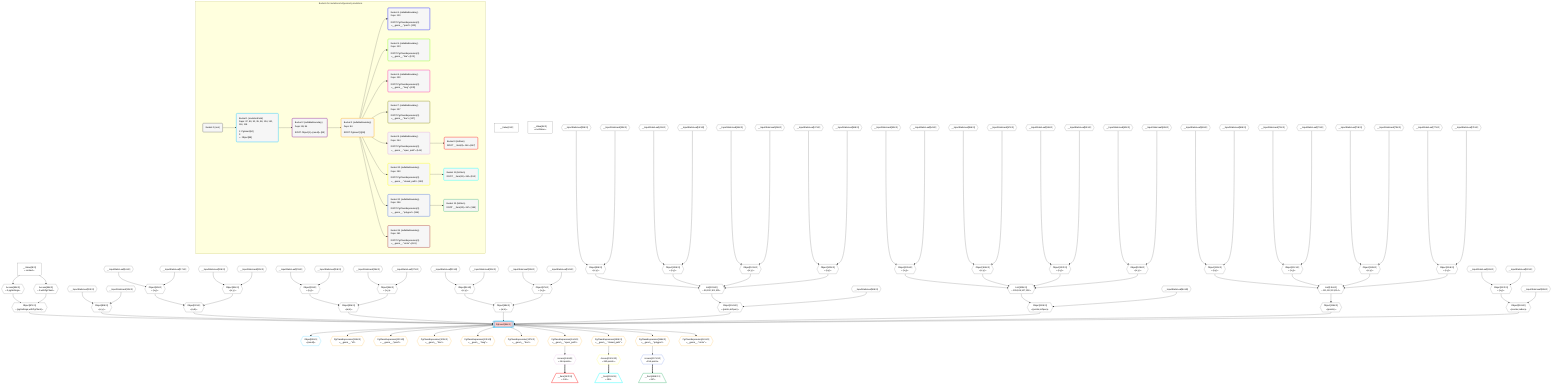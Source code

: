 %%{init: {'themeVariables': { 'fontSize': '12px'}}}%%
graph TD
    classDef path fill:#eee,stroke:#000,color:#000
    classDef plan fill:#fff,stroke-width:1px,color:#000
    classDef itemplan fill:#fff,stroke-width:2px,color:#000
    classDef unbatchedplan fill:#dff,stroke-width:1px,color:#000
    classDef sideeffectplan fill:#fcc,stroke-width:2px,color:#000
    classDef bucket fill:#f6f6f6,color:#000,stroke-width:2px,text-align:left


    %% define steps
    __Value0["__Value[0∈0]"]:::plan
    __Value3["__Value[3∈0]<br />ᐸcontextᐳ"]:::plan
    __Value5["__Value[5∈0]<br />ᐸrootValueᐳ"]:::plan
    __InputStaticLeaf12{{"__InputStaticLeaf[12∈0]"}}:::plan
    __InputStaticLeaf13{{"__InputStaticLeaf[13∈0]"}}:::plan
    __InputStaticLeaf16{{"__InputStaticLeaf[16∈0]"}}:::plan
    __InputStaticLeaf17{{"__InputStaticLeaf[17∈0]"}}:::plan
    __InputStaticLeaf19{{"__InputStaticLeaf[19∈0]"}}:::plan
    __InputStaticLeaf20{{"__InputStaticLeaf[20∈0]"}}:::plan
    __InputStaticLeaf23{{"__InputStaticLeaf[23∈0]"}}:::plan
    __InputStaticLeaf24{{"__InputStaticLeaf[24∈0]"}}:::plan
    __InputStaticLeaf26{{"__InputStaticLeaf[26∈0]"}}:::plan
    __InputStaticLeaf27{{"__InputStaticLeaf[27∈0]"}}:::plan
    __InputStaticLeaf30{{"__InputStaticLeaf[30∈0]"}}:::plan
    __InputStaticLeaf31{{"__InputStaticLeaf[31∈0]"}}:::plan
    __InputStaticLeaf33{{"__InputStaticLeaf[33∈0]"}}:::plan
    __InputStaticLeaf34{{"__InputStaticLeaf[34∈0]"}}:::plan
    __InputStaticLeaf38{{"__InputStaticLeaf[38∈0]"}}:::plan
    __InputStaticLeaf39{{"__InputStaticLeaf[39∈0]"}}:::plan
    __InputStaticLeaf41{{"__InputStaticLeaf[41∈0]"}}:::plan
    __InputStaticLeaf42{{"__InputStaticLeaf[42∈0]"}}:::plan
    __InputStaticLeaf44{{"__InputStaticLeaf[44∈0]"}}:::plan
    __InputStaticLeaf45{{"__InputStaticLeaf[45∈0]"}}:::plan
    __InputStaticLeaf47{{"__InputStaticLeaf[47∈0]"}}:::plan
    __InputStaticLeaf48{{"__InputStaticLeaf[48∈0]"}}:::plan
    __InputStaticLeaf49{{"__InputStaticLeaf[49∈0]"}}:::plan
    __InputStaticLeaf53{{"__InputStaticLeaf[53∈0]"}}:::plan
    __InputStaticLeaf54{{"__InputStaticLeaf[54∈0]"}}:::plan
    __InputStaticLeaf56{{"__InputStaticLeaf[56∈0]"}}:::plan
    __InputStaticLeaf57{{"__InputStaticLeaf[57∈0]"}}:::plan
    __InputStaticLeaf59{{"__InputStaticLeaf[59∈0]"}}:::plan
    __InputStaticLeaf60{{"__InputStaticLeaf[60∈0]"}}:::plan
    __InputStaticLeaf62{{"__InputStaticLeaf[62∈0]"}}:::plan
    __InputStaticLeaf63{{"__InputStaticLeaf[63∈0]"}}:::plan
    __InputStaticLeaf64{{"__InputStaticLeaf[64∈0]"}}:::plan
    __InputStaticLeaf68{{"__InputStaticLeaf[68∈0]"}}:::plan
    __InputStaticLeaf69{{"__InputStaticLeaf[69∈0]"}}:::plan
    __InputStaticLeaf71{{"__InputStaticLeaf[71∈0]"}}:::plan
    __InputStaticLeaf72{{"__InputStaticLeaf[72∈0]"}}:::plan
    __InputStaticLeaf74{{"__InputStaticLeaf[74∈0]"}}:::plan
    __InputStaticLeaf75{{"__InputStaticLeaf[75∈0]"}}:::plan
    __InputStaticLeaf77{{"__InputStaticLeaf[77∈0]"}}:::plan
    __InputStaticLeaf78{{"__InputStaticLeaf[78∈0]"}}:::plan
    __InputStaticLeaf81{{"__InputStaticLeaf[81∈0]"}}:::plan
    __InputStaticLeaf82{{"__InputStaticLeaf[82∈0]"}}:::plan
    __InputStaticLeaf83{{"__InputStaticLeaf[83∈0]"}}:::plan
    Access85{{"Access[85∈0]<br />ᐸ3.pgSettingsᐳ"}}:::plan
    Access86{{"Access[86∈0]<br />ᐸ3.withPgClientᐳ"}}:::plan
    Object87{{"Object[87∈0]<br />ᐸ{pgSettings,withPgClient}ᐳ"}}:::plan
    Object89{{"Object[89∈0]<br />ᐸ{x,y}ᐳ"}}:::plan
    Object90{{"Object[90∈0]<br />ᐸ{x,y}ᐳ"}}:::plan
    Object91{{"Object[91∈0]<br />ᐸ{x,y}ᐳ"}}:::plan
    Object92{{"Object[92∈0]<br />ᐸ{a,b}ᐳ"}}:::plan
    Object93{{"Object[93∈0]<br />ᐸ{x,y}ᐳ"}}:::plan
    Object94{{"Object[94∈0]<br />ᐸ{x,y}ᐳ"}}:::plan
    Object95{{"Object[95∈0]<br />ᐸ{a,b}ᐳ"}}:::plan
    Object96{{"Object[96∈0]<br />ᐸ{x,y}ᐳ"}}:::plan
    Object97{{"Object[97∈0]<br />ᐸ{x,y}ᐳ"}}:::plan
    Object98{{"Object[98∈0]<br />ᐸ{a,b}ᐳ"}}:::plan
    Object99{{"Object[99∈0]<br />ᐸ{x,y}ᐳ"}}:::plan
    Object100{{"Object[100∈0]<br />ᐸ{x,y}ᐳ"}}:::plan
    Object101{{"Object[101∈0]<br />ᐸ{x,y}ᐳ"}}:::plan
    Object102{{"Object[102∈0]<br />ᐸ{x,y}ᐳ"}}:::plan
    List103{{"List[103∈0]<br />ᐸ99,100,101,102ᐳ"}}:::plan
    Object104{{"Object[104∈0]<br />ᐸ{points,isOpen}ᐳ"}}:::plan
    Object105{{"Object[105∈0]<br />ᐸ{x,y}ᐳ"}}:::plan
    Object106{{"Object[106∈0]<br />ᐸ{x,y}ᐳ"}}:::plan
    Object107{{"Object[107∈0]<br />ᐸ{x,y}ᐳ"}}:::plan
    Object108{{"Object[108∈0]<br />ᐸ{x,y}ᐳ"}}:::plan
    List109{{"List[109∈0]<br />ᐸ105,106,107,108ᐳ"}}:::plan
    Object110{{"Object[110∈0]<br />ᐸ{points,isOpen}ᐳ"}}:::plan
    Object111{{"Object[111∈0]<br />ᐸ{x,y}ᐳ"}}:::plan
    Object112{{"Object[112∈0]<br />ᐸ{x,y}ᐳ"}}:::plan
    Object113{{"Object[113∈0]<br />ᐸ{x,y}ᐳ"}}:::plan
    Object114{{"Object[114∈0]<br />ᐸ{x,y}ᐳ"}}:::plan
    List115{{"List[115∈0]<br />ᐸ111,112,113,114ᐳ"}}:::plan
    Object116{{"Object[116∈0]<br />ᐸ{points}ᐳ"}}:::plan
    Object117{{"Object[117∈0]<br />ᐸ{x,y}ᐳ"}}:::plan
    Object118{{"Object[118∈0]<br />ᐸ{center,radius}ᐳ"}}:::plan
    PgInsert84[["PgInsert[84∈1]"]]:::sideeffectplan
    Object88{{"Object[88∈1]<br />ᐸ{result}ᐳ"}}:::plan
    PgClassExpression119{{"PgClassExpression[119∈3]<br />ᐸ__geom__.”id”ᐳ"}}:::plan
    PgClassExpression120{{"PgClassExpression[120∈3]<br />ᐸ__geom__.”point”ᐳ"}}:::plan
    PgClassExpression123{{"PgClassExpression[123∈3]<br />ᐸ__geom__.”line”ᐳ"}}:::plan
    PgClassExpression130{{"PgClassExpression[130∈3]<br />ᐸ__geom__.”lseg”ᐳ"}}:::plan
    PgClassExpression137{{"PgClassExpression[137∈3]<br />ᐸ__geom__.”box”ᐳ"}}:::plan
    PgClassExpression144{{"PgClassExpression[144∈3]<br />ᐸ__geom__.”open_path”ᐳ"}}:::plan
    Access146{{"Access[146∈8]<br />ᐸ144.pointsᐳ"}}:::plan
    __Item147[/"__Item[147∈9]<br />ᐸ146ᐳ"\]:::itemplan
    PgClassExpression150{{"PgClassExpression[150∈3]<br />ᐸ__geom__.”closed_path”ᐳ"}}:::plan
    Access152{{"Access[152∈10]<br />ᐸ150.pointsᐳ"}}:::plan
    __Item153[/"__Item[153∈11]<br />ᐸ152ᐳ"\]:::itemplan
    PgClassExpression156{{"PgClassExpression[156∈3]<br />ᐸ__geom__.”polygon”ᐳ"}}:::plan
    Access157{{"Access[157∈12]<br />ᐸ156.pointsᐳ"}}:::plan
    __Item158[/"__Item[158∈13]<br />ᐸ157ᐳ"\]:::itemplan
    PgClassExpression161{{"PgClassExpression[161∈3]<br />ᐸ__geom__.”circle”ᐳ"}}:::plan

    %% plan dependencies
    __Value3 --> Access85
    __Value3 --> Access86
    Access85 & Access86 --> Object87
    __InputStaticLeaf12 & __InputStaticLeaf13 --> Object89
    __InputStaticLeaf16 & __InputStaticLeaf17 --> Object90
    __InputStaticLeaf19 & __InputStaticLeaf20 --> Object91
    Object90 & Object91 --> Object92
    __InputStaticLeaf23 & __InputStaticLeaf24 --> Object93
    __InputStaticLeaf26 & __InputStaticLeaf27 --> Object94
    Object93 & Object94 --> Object95
    __InputStaticLeaf30 & __InputStaticLeaf31 --> Object96
    __InputStaticLeaf33 & __InputStaticLeaf34 --> Object97
    Object96 & Object97 --> Object98
    __InputStaticLeaf38 & __InputStaticLeaf39 --> Object99
    __InputStaticLeaf41 & __InputStaticLeaf42 --> Object100
    __InputStaticLeaf44 & __InputStaticLeaf45 --> Object101
    __InputStaticLeaf47 & __InputStaticLeaf48 --> Object102
    Object99 & Object100 & Object101 & Object102 --> List103
    List103 & __InputStaticLeaf49 --> Object104
    __InputStaticLeaf53 & __InputStaticLeaf54 --> Object105
    __InputStaticLeaf56 & __InputStaticLeaf57 --> Object106
    __InputStaticLeaf59 & __InputStaticLeaf60 --> Object107
    __InputStaticLeaf62 & __InputStaticLeaf63 --> Object108
    Object105 & Object106 & Object107 & Object108 --> List109
    List109 & __InputStaticLeaf64 --> Object110
    __InputStaticLeaf68 & __InputStaticLeaf69 --> Object111
    __InputStaticLeaf71 & __InputStaticLeaf72 --> Object112
    __InputStaticLeaf74 & __InputStaticLeaf75 --> Object113
    __InputStaticLeaf77 & __InputStaticLeaf78 --> Object114
    Object111 & Object112 & Object113 & Object114 --> List115
    List115 --> Object116
    __InputStaticLeaf81 & __InputStaticLeaf82 --> Object117
    Object117 & __InputStaticLeaf83 --> Object118
    Object87 & Object89 & Object92 & Object95 & Object98 & Object104 & Object110 & Object116 & Object118 --> PgInsert84
    PgInsert84 --> Object88
    PgInsert84 --> PgClassExpression119
    PgInsert84 --> PgClassExpression120
    PgInsert84 --> PgClassExpression123
    PgInsert84 --> PgClassExpression130
    PgInsert84 --> PgClassExpression137
    PgInsert84 --> PgClassExpression144
    PgClassExpression144 --> Access146
    Access146 ==> __Item147
    PgInsert84 --> PgClassExpression150
    PgClassExpression150 --> Access152
    Access152 ==> __Item153
    PgInsert84 --> PgClassExpression156
    PgClassExpression156 --> Access157
    Access157 ==> __Item158
    PgInsert84 --> PgClassExpression161

    subgraph "Buckets for mutations/v4/geometry.mutations"
    Bucket0("Bucket 0 (root)"):::bucket
    classDef bucket0 stroke:#696969
    class Bucket0,__Value0,__Value3,__Value5,__InputStaticLeaf12,__InputStaticLeaf13,__InputStaticLeaf16,__InputStaticLeaf17,__InputStaticLeaf19,__InputStaticLeaf20,__InputStaticLeaf23,__InputStaticLeaf24,__InputStaticLeaf26,__InputStaticLeaf27,__InputStaticLeaf30,__InputStaticLeaf31,__InputStaticLeaf33,__InputStaticLeaf34,__InputStaticLeaf38,__InputStaticLeaf39,__InputStaticLeaf41,__InputStaticLeaf42,__InputStaticLeaf44,__InputStaticLeaf45,__InputStaticLeaf47,__InputStaticLeaf48,__InputStaticLeaf49,__InputStaticLeaf53,__InputStaticLeaf54,__InputStaticLeaf56,__InputStaticLeaf57,__InputStaticLeaf59,__InputStaticLeaf60,__InputStaticLeaf62,__InputStaticLeaf63,__InputStaticLeaf64,__InputStaticLeaf68,__InputStaticLeaf69,__InputStaticLeaf71,__InputStaticLeaf72,__InputStaticLeaf74,__InputStaticLeaf75,__InputStaticLeaf77,__InputStaticLeaf78,__InputStaticLeaf81,__InputStaticLeaf82,__InputStaticLeaf83,Access85,Access86,Object87,Object89,Object90,Object91,Object92,Object93,Object94,Object95,Object96,Object97,Object98,Object99,Object100,Object101,Object102,List103,Object104,Object105,Object106,Object107,Object108,List109,Object110,Object111,Object112,Object113,Object114,List115,Object116,Object117,Object118 bucket0
    Bucket1("Bucket 1 (mutationField)<br />Deps: 87, 89, 92, 95, 98, 104, 110, 116, 118<br /><br />1: PgInsert[84]<br />2: <br />ᐳ: Object[88]"):::bucket
    classDef bucket1 stroke:#00bfff
    class Bucket1,PgInsert84,Object88 bucket1
    Bucket2("Bucket 2 (nullableBoundary)<br />Deps: 88, 84<br /><br />ROOT Object{1}ᐸ{result}ᐳ[88]"):::bucket
    classDef bucket2 stroke:#7f007f
    class Bucket2 bucket2
    Bucket3("Bucket 3 (nullableBoundary)<br />Deps: 84<br /><br />ROOT PgInsert{1}[84]"):::bucket
    classDef bucket3 stroke:#ffa500
    class Bucket3,PgClassExpression119,PgClassExpression120,PgClassExpression123,PgClassExpression130,PgClassExpression137,PgClassExpression144,PgClassExpression150,PgClassExpression156,PgClassExpression161 bucket3
    Bucket4("Bucket 4 (nullableBoundary)<br />Deps: 120<br /><br />ROOT PgClassExpression{3}ᐸ__geom__.”point”ᐳ[120]"):::bucket
    classDef bucket4 stroke:#0000ff
    class Bucket4 bucket4
    Bucket5("Bucket 5 (nullableBoundary)<br />Deps: 123<br /><br />ROOT PgClassExpression{3}ᐸ__geom__.”line”ᐳ[123]"):::bucket
    classDef bucket5 stroke:#7fff00
    class Bucket5 bucket5
    Bucket6("Bucket 6 (nullableBoundary)<br />Deps: 130<br /><br />ROOT PgClassExpression{3}ᐸ__geom__.”lseg”ᐳ[130]"):::bucket
    classDef bucket6 stroke:#ff1493
    class Bucket6 bucket6
    Bucket7("Bucket 7 (nullableBoundary)<br />Deps: 137<br /><br />ROOT PgClassExpression{3}ᐸ__geom__.”box”ᐳ[137]"):::bucket
    classDef bucket7 stroke:#808000
    class Bucket7 bucket7
    Bucket8("Bucket 8 (nullableBoundary)<br />Deps: 144<br /><br />ROOT PgClassExpression{3}ᐸ__geom__.”open_path”ᐳ[144]"):::bucket
    classDef bucket8 stroke:#dda0dd
    class Bucket8,Access146 bucket8
    Bucket9("Bucket 9 (listItem)<br />ROOT __Item{9}ᐸ146ᐳ[147]"):::bucket
    classDef bucket9 stroke:#ff0000
    class Bucket9,__Item147 bucket9
    Bucket10("Bucket 10 (nullableBoundary)<br />Deps: 150<br /><br />ROOT PgClassExpression{3}ᐸ__geom__.”closed_path”ᐳ[150]"):::bucket
    classDef bucket10 stroke:#ffff00
    class Bucket10,Access152 bucket10
    Bucket11("Bucket 11 (listItem)<br />ROOT __Item{11}ᐸ152ᐳ[153]"):::bucket
    classDef bucket11 stroke:#00ffff
    class Bucket11,__Item153 bucket11
    Bucket12("Bucket 12 (nullableBoundary)<br />Deps: 156<br /><br />ROOT PgClassExpression{3}ᐸ__geom__.”polygon”ᐳ[156]"):::bucket
    classDef bucket12 stroke:#4169e1
    class Bucket12,Access157 bucket12
    Bucket13("Bucket 13 (listItem)<br />ROOT __Item{13}ᐸ157ᐳ[158]"):::bucket
    classDef bucket13 stroke:#3cb371
    class Bucket13,__Item158 bucket13
    Bucket14("Bucket 14 (nullableBoundary)<br />Deps: 161<br /><br />ROOT PgClassExpression{3}ᐸ__geom__.”circle”ᐳ[161]"):::bucket
    classDef bucket14 stroke:#a52a2a
    class Bucket14 bucket14
    Bucket0 --> Bucket1
    Bucket1 --> Bucket2
    Bucket2 --> Bucket3
    Bucket3 --> Bucket4 & Bucket5 & Bucket6 & Bucket7 & Bucket8 & Bucket10 & Bucket12 & Bucket14
    Bucket8 --> Bucket9
    Bucket10 --> Bucket11
    Bucket12 --> Bucket13
    end